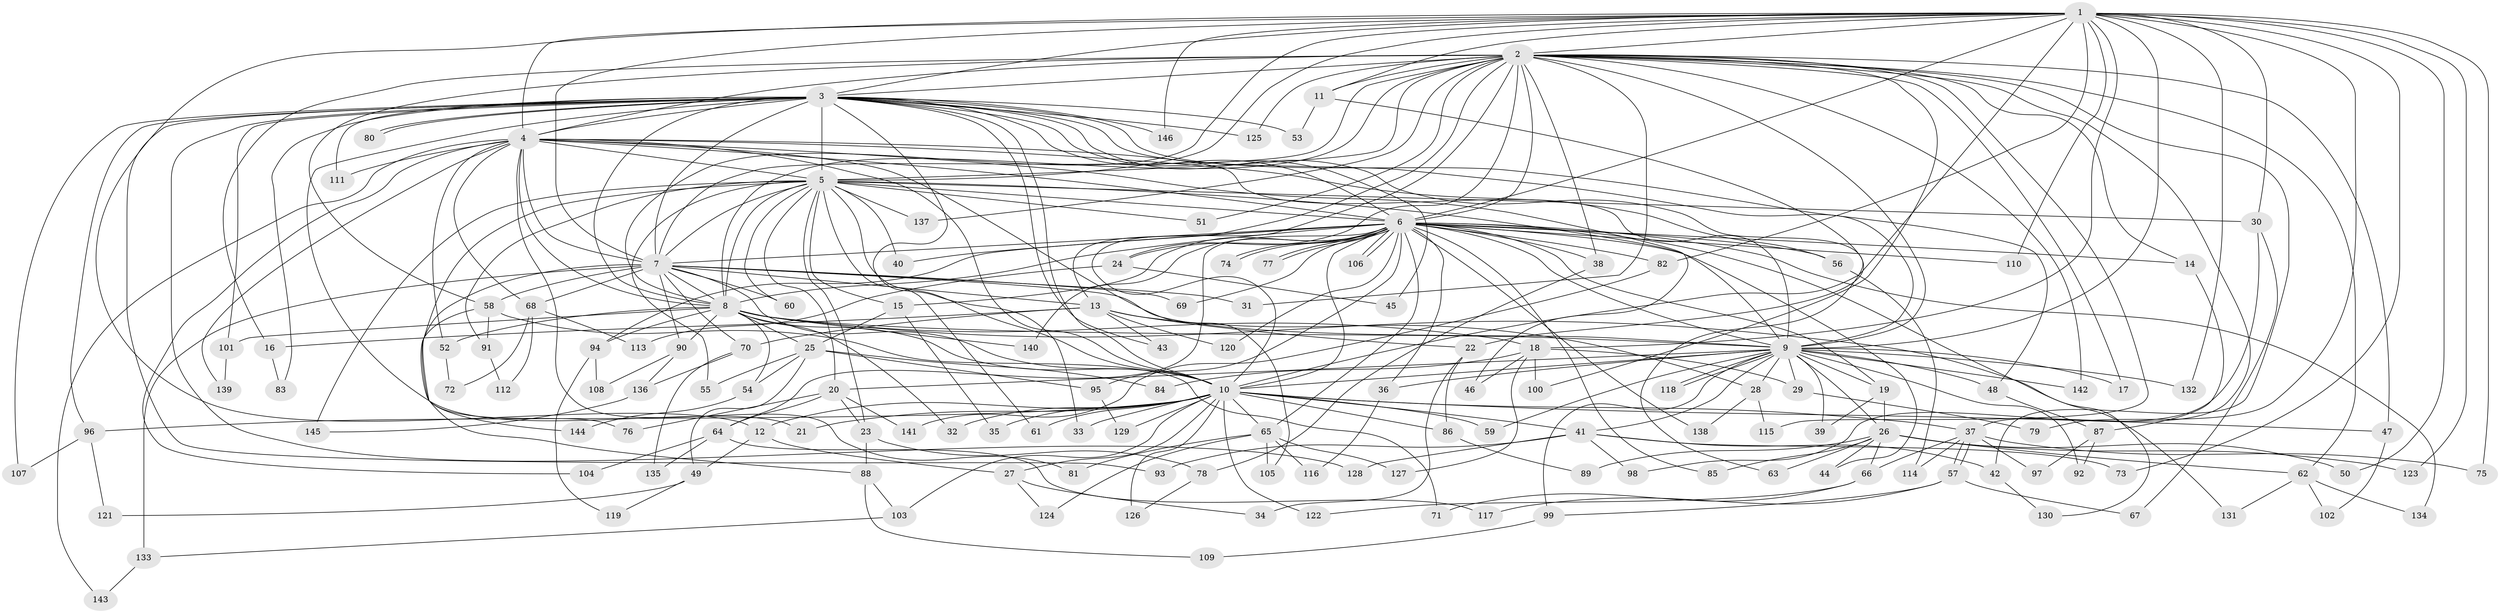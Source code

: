 // coarse degree distribution, {20: 0.011494252873563218, 24: 0.022988505747126436, 23: 0.011494252873563218, 16: 0.011494252873563218, 19: 0.011494252873563218, 35: 0.011494252873563218, 17: 0.022988505747126436, 25: 0.011494252873563218, 4: 0.1724137931034483, 8: 0.022988505747126436, 3: 0.20689655172413793, 2: 0.39080459770114945, 7: 0.034482758620689655, 5: 0.04597701149425287, 9: 0.011494252873563218}
// Generated by graph-tools (version 1.1) at 2025/17/03/04/25 18:17:33]
// undirected, 146 vertices, 317 edges
graph export_dot {
graph [start="1"]
  node [color=gray90,style=filled];
  1;
  2;
  3;
  4;
  5;
  6;
  7;
  8;
  9;
  10;
  11;
  12;
  13;
  14;
  15;
  16;
  17;
  18;
  19;
  20;
  21;
  22;
  23;
  24;
  25;
  26;
  27;
  28;
  29;
  30;
  31;
  32;
  33;
  34;
  35;
  36;
  37;
  38;
  39;
  40;
  41;
  42;
  43;
  44;
  45;
  46;
  47;
  48;
  49;
  50;
  51;
  52;
  53;
  54;
  55;
  56;
  57;
  58;
  59;
  60;
  61;
  62;
  63;
  64;
  65;
  66;
  67;
  68;
  69;
  70;
  71;
  72;
  73;
  74;
  75;
  76;
  77;
  78;
  79;
  80;
  81;
  82;
  83;
  84;
  85;
  86;
  87;
  88;
  89;
  90;
  91;
  92;
  93;
  94;
  95;
  96;
  97;
  98;
  99;
  100;
  101;
  102;
  103;
  104;
  105;
  106;
  107;
  108;
  109;
  110;
  111;
  112;
  113;
  114;
  115;
  116;
  117;
  118;
  119;
  120;
  121;
  122;
  123;
  124;
  125;
  126;
  127;
  128;
  129;
  130;
  131;
  132;
  133;
  134;
  135;
  136;
  137;
  138;
  139;
  140;
  141;
  142;
  143;
  144;
  145;
  146;
  1 -- 2;
  1 -- 3;
  1 -- 4;
  1 -- 5;
  1 -- 6;
  1 -- 7;
  1 -- 8;
  1 -- 9;
  1 -- 10;
  1 -- 11;
  1 -- 12;
  1 -- 18;
  1 -- 30;
  1 -- 50;
  1 -- 73;
  1 -- 75;
  1 -- 79;
  1 -- 82;
  1 -- 110;
  1 -- 123;
  1 -- 132;
  1 -- 146;
  2 -- 3;
  2 -- 4;
  2 -- 5;
  2 -- 6;
  2 -- 7;
  2 -- 8;
  2 -- 9;
  2 -- 10;
  2 -- 11;
  2 -- 13;
  2 -- 14;
  2 -- 16;
  2 -- 17;
  2 -- 24;
  2 -- 31;
  2 -- 37;
  2 -- 38;
  2 -- 42;
  2 -- 47;
  2 -- 51;
  2 -- 58;
  2 -- 62;
  2 -- 100;
  2 -- 115;
  2 -- 125;
  2 -- 137;
  2 -- 142;
  3 -- 4;
  3 -- 5;
  3 -- 6;
  3 -- 7;
  3 -- 8;
  3 -- 9;
  3 -- 10;
  3 -- 21;
  3 -- 33;
  3 -- 43;
  3 -- 45;
  3 -- 48;
  3 -- 53;
  3 -- 63;
  3 -- 80;
  3 -- 80;
  3 -- 83;
  3 -- 93;
  3 -- 96;
  3 -- 101;
  3 -- 107;
  3 -- 111;
  3 -- 125;
  3 -- 128;
  3 -- 146;
  4 -- 5;
  4 -- 6;
  4 -- 7;
  4 -- 8;
  4 -- 9;
  4 -- 10;
  4 -- 46;
  4 -- 52;
  4 -- 56;
  4 -- 68;
  4 -- 81;
  4 -- 104;
  4 -- 105;
  4 -- 111;
  4 -- 139;
  4 -- 143;
  5 -- 6;
  5 -- 7;
  5 -- 8;
  5 -- 9;
  5 -- 10;
  5 -- 15;
  5 -- 20;
  5 -- 23;
  5 -- 30;
  5 -- 40;
  5 -- 51;
  5 -- 55;
  5 -- 60;
  5 -- 61;
  5 -- 76;
  5 -- 91;
  5 -- 137;
  5 -- 145;
  6 -- 7;
  6 -- 8;
  6 -- 9;
  6 -- 10;
  6 -- 14;
  6 -- 15;
  6 -- 19;
  6 -- 24;
  6 -- 36;
  6 -- 38;
  6 -- 40;
  6 -- 44;
  6 -- 56;
  6 -- 64;
  6 -- 65;
  6 -- 69;
  6 -- 74;
  6 -- 74;
  6 -- 77;
  6 -- 77;
  6 -- 82;
  6 -- 85;
  6 -- 94;
  6 -- 95;
  6 -- 106;
  6 -- 106;
  6 -- 110;
  6 -- 120;
  6 -- 130;
  6 -- 134;
  6 -- 138;
  6 -- 140;
  7 -- 8;
  7 -- 9;
  7 -- 10;
  7 -- 13;
  7 -- 31;
  7 -- 58;
  7 -- 60;
  7 -- 68;
  7 -- 69;
  7 -- 70;
  7 -- 90;
  7 -- 133;
  7 -- 144;
  8 -- 9;
  8 -- 10;
  8 -- 18;
  8 -- 25;
  8 -- 32;
  8 -- 52;
  8 -- 54;
  8 -- 90;
  8 -- 94;
  8 -- 101;
  8 -- 131;
  8 -- 140;
  9 -- 10;
  9 -- 17;
  9 -- 19;
  9 -- 20;
  9 -- 26;
  9 -- 28;
  9 -- 29;
  9 -- 36;
  9 -- 39;
  9 -- 41;
  9 -- 48;
  9 -- 59;
  9 -- 92;
  9 -- 99;
  9 -- 118;
  9 -- 118;
  9 -- 132;
  9 -- 142;
  10 -- 12;
  10 -- 21;
  10 -- 27;
  10 -- 32;
  10 -- 33;
  10 -- 35;
  10 -- 37;
  10 -- 41;
  10 -- 47;
  10 -- 59;
  10 -- 61;
  10 -- 65;
  10 -- 86;
  10 -- 96;
  10 -- 103;
  10 -- 122;
  10 -- 126;
  10 -- 129;
  11 -- 22;
  11 -- 53;
  12 -- 27;
  12 -- 49;
  13 -- 16;
  13 -- 22;
  13 -- 28;
  13 -- 43;
  13 -- 70;
  13 -- 120;
  14 -- 87;
  15 -- 25;
  15 -- 35;
  16 -- 83;
  18 -- 29;
  18 -- 46;
  18 -- 84;
  18 -- 100;
  18 -- 127;
  19 -- 26;
  19 -- 39;
  20 -- 23;
  20 -- 64;
  20 -- 76;
  20 -- 141;
  22 -- 34;
  22 -- 86;
  23 -- 78;
  23 -- 88;
  24 -- 45;
  24 -- 113;
  25 -- 49;
  25 -- 54;
  25 -- 55;
  25 -- 84;
  25 -- 95;
  26 -- 44;
  26 -- 50;
  26 -- 62;
  26 -- 63;
  26 -- 66;
  26 -- 85;
  26 -- 89;
  26 -- 123;
  27 -- 34;
  27 -- 124;
  28 -- 115;
  28 -- 138;
  29 -- 79;
  30 -- 67;
  30 -- 98;
  36 -- 116;
  37 -- 57;
  37 -- 57;
  37 -- 66;
  37 -- 75;
  37 -- 97;
  37 -- 114;
  38 -- 78;
  41 -- 42;
  41 -- 73;
  41 -- 93;
  41 -- 98;
  41 -- 128;
  42 -- 130;
  47 -- 102;
  48 -- 87;
  49 -- 119;
  49 -- 121;
  52 -- 72;
  54 -- 144;
  56 -- 114;
  57 -- 67;
  57 -- 99;
  57 -- 117;
  58 -- 71;
  58 -- 88;
  58 -- 91;
  62 -- 102;
  62 -- 131;
  62 -- 134;
  64 -- 104;
  64 -- 117;
  64 -- 135;
  65 -- 81;
  65 -- 105;
  65 -- 116;
  65 -- 124;
  65 -- 127;
  66 -- 71;
  66 -- 122;
  68 -- 72;
  68 -- 112;
  68 -- 113;
  70 -- 135;
  70 -- 136;
  78 -- 126;
  82 -- 141;
  86 -- 89;
  87 -- 92;
  87 -- 97;
  88 -- 103;
  88 -- 109;
  90 -- 108;
  90 -- 136;
  91 -- 112;
  94 -- 108;
  94 -- 119;
  95 -- 129;
  96 -- 107;
  96 -- 121;
  99 -- 109;
  101 -- 139;
  103 -- 133;
  133 -- 143;
  136 -- 145;
}
